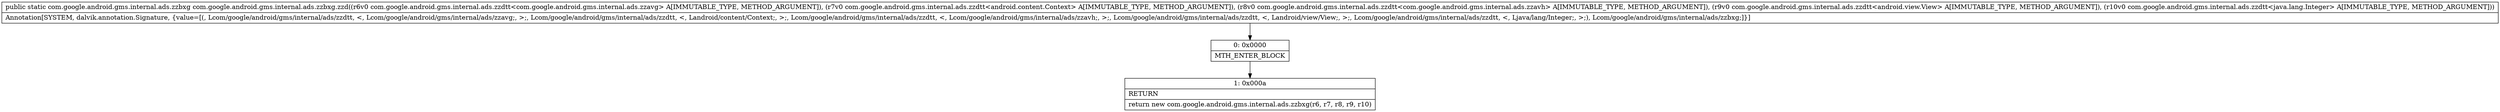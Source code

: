 digraph "CFG forcom.google.android.gms.internal.ads.zzbxg.zzd(Lcom\/google\/android\/gms\/internal\/ads\/zzdtt;Lcom\/google\/android\/gms\/internal\/ads\/zzdtt;Lcom\/google\/android\/gms\/internal\/ads\/zzdtt;Lcom\/google\/android\/gms\/internal\/ads\/zzdtt;Lcom\/google\/android\/gms\/internal\/ads\/zzdtt;)Lcom\/google\/android\/gms\/internal\/ads\/zzbxg;" {
Node_0 [shape=record,label="{0\:\ 0x0000|MTH_ENTER_BLOCK\l}"];
Node_1 [shape=record,label="{1\:\ 0x000a|RETURN\l|return new com.google.android.gms.internal.ads.zzbxg(r6, r7, r8, r9, r10)\l}"];
MethodNode[shape=record,label="{public static com.google.android.gms.internal.ads.zzbxg com.google.android.gms.internal.ads.zzbxg.zzd((r6v0 com.google.android.gms.internal.ads.zzdtt\<com.google.android.gms.internal.ads.zzavg\> A[IMMUTABLE_TYPE, METHOD_ARGUMENT]), (r7v0 com.google.android.gms.internal.ads.zzdtt\<android.content.Context\> A[IMMUTABLE_TYPE, METHOD_ARGUMENT]), (r8v0 com.google.android.gms.internal.ads.zzdtt\<com.google.android.gms.internal.ads.zzavh\> A[IMMUTABLE_TYPE, METHOD_ARGUMENT]), (r9v0 com.google.android.gms.internal.ads.zzdtt\<android.view.View\> A[IMMUTABLE_TYPE, METHOD_ARGUMENT]), (r10v0 com.google.android.gms.internal.ads.zzdtt\<java.lang.Integer\> A[IMMUTABLE_TYPE, METHOD_ARGUMENT]))  | Annotation[SYSTEM, dalvik.annotation.Signature, \{value=[(, Lcom\/google\/android\/gms\/internal\/ads\/zzdtt, \<, Lcom\/google\/android\/gms\/internal\/ads\/zzavg;, \>;, Lcom\/google\/android\/gms\/internal\/ads\/zzdtt, \<, Landroid\/content\/Context;, \>;, Lcom\/google\/android\/gms\/internal\/ads\/zzdtt, \<, Lcom\/google\/android\/gms\/internal\/ads\/zzavh;, \>;, Lcom\/google\/android\/gms\/internal\/ads\/zzdtt, \<, Landroid\/view\/View;, \>;, Lcom\/google\/android\/gms\/internal\/ads\/zzdtt, \<, Ljava\/lang\/Integer;, \>;), Lcom\/google\/android\/gms\/internal\/ads\/zzbxg;]\}]\l}"];
MethodNode -> Node_0;
Node_0 -> Node_1;
}

